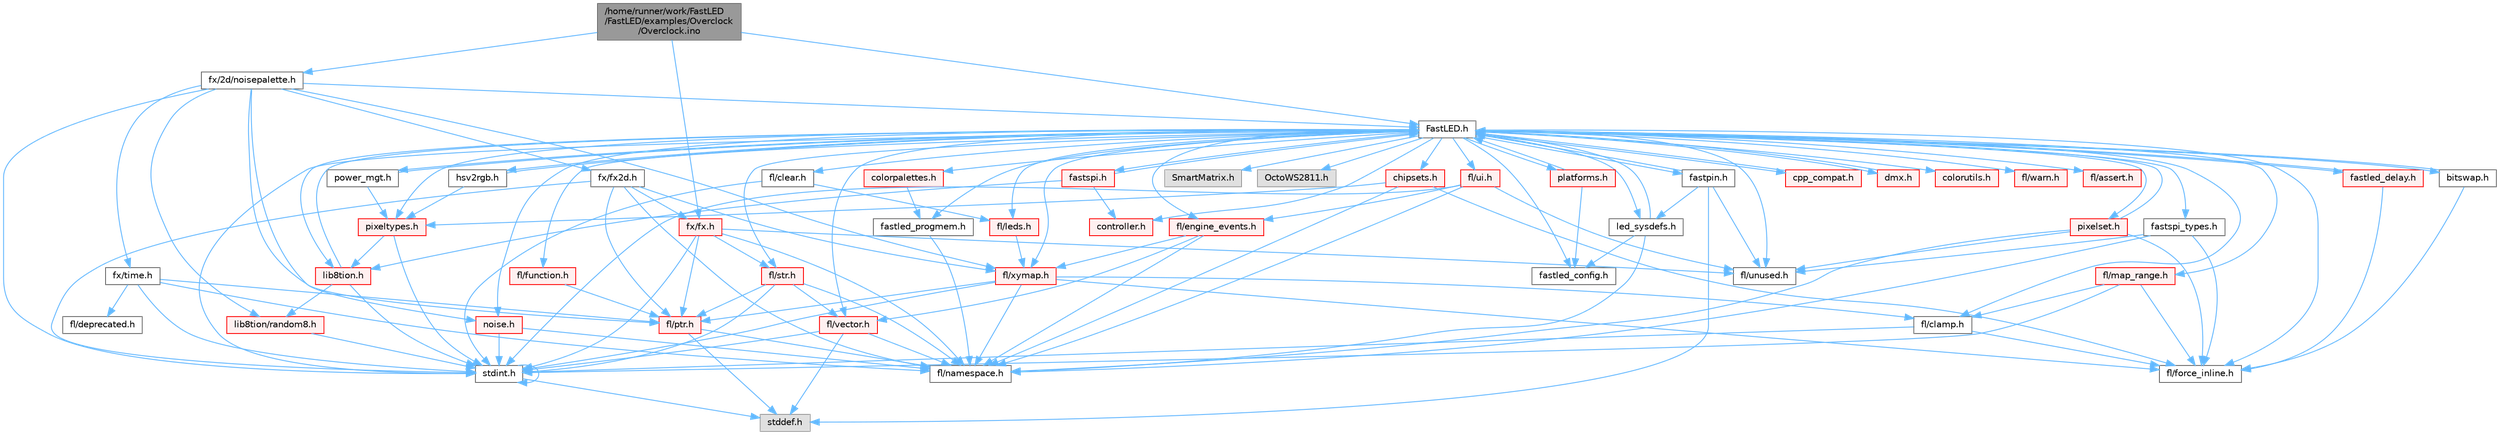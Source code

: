 digraph "/home/runner/work/FastLED/FastLED/examples/Overclock/Overclock.ino"
{
 // INTERACTIVE_SVG=YES
 // LATEX_PDF_SIZE
  bgcolor="transparent";
  edge [fontname=Helvetica,fontsize=10,labelfontname=Helvetica,labelfontsize=10];
  node [fontname=Helvetica,fontsize=10,shape=box,height=0.2,width=0.4];
  Node1 [id="Node000001",label="/home/runner/work/FastLED\l/FastLED/examples/Overclock\l/Overclock.ino",height=0.2,width=0.4,color="gray40", fillcolor="grey60", style="filled", fontcolor="black",tooltip="Demonstrates how to overclock a FastLED setup."];
  Node1 -> Node2 [id="edge1_Node000001_Node000002",color="steelblue1",style="solid",tooltip=" "];
  Node2 [id="Node000002",label="fx/2d/noisepalette.h",height=0.2,width=0.4,color="grey40", fillcolor="white", style="filled",URL="$d6/dc7/noisepalette_8h.html",tooltip="Demonstrates how to mix noise generation with color palettes on a 2D LED matrix."];
  Node2 -> Node3 [id="edge2_Node000002_Node000003",color="steelblue1",style="solid",tooltip=" "];
  Node3 [id="Node000003",label="stdint.h",height=0.2,width=0.4,color="grey40", fillcolor="white", style="filled",URL="$df/dd8/stdint_8h.html",tooltip=" "];
  Node3 -> Node4 [id="edge3_Node000003_Node000004",color="steelblue1",style="solid",tooltip=" "];
  Node4 [id="Node000004",label="stddef.h",height=0.2,width=0.4,color="grey60", fillcolor="#E0E0E0", style="filled",tooltip=" "];
  Node3 -> Node3 [id="edge4_Node000003_Node000003",color="steelblue1",style="solid",tooltip=" "];
  Node2 -> Node5 [id="edge5_Node000002_Node000005",color="steelblue1",style="solid",tooltip=" "];
  Node5 [id="Node000005",label="FastLED.h",height=0.2,width=0.4,color="grey40", fillcolor="white", style="filled",URL="$db/d97/_fast_l_e_d_8h.html",tooltip="central include file for FastLED, defines the CFastLED class/object"];
  Node5 -> Node3 [id="edge6_Node000005_Node000003",color="steelblue1",style="solid",tooltip=" "];
  Node5 -> Node6 [id="edge7_Node000005_Node000006",color="steelblue1",style="solid",tooltip=" "];
  Node6 [id="Node000006",label="SmartMatrix.h",height=0.2,width=0.4,color="grey60", fillcolor="#E0E0E0", style="filled",tooltip=" "];
  Node5 -> Node7 [id="edge8_Node000005_Node000007",color="steelblue1",style="solid",tooltip=" "];
  Node7 [id="Node000007",label="OctoWS2811.h",height=0.2,width=0.4,color="grey60", fillcolor="#E0E0E0", style="filled",tooltip=" "];
  Node5 -> Node8 [id="edge9_Node000005_Node000008",color="steelblue1",style="solid",tooltip=" "];
  Node8 [id="Node000008",label="fl/force_inline.h",height=0.2,width=0.4,color="grey40", fillcolor="white", style="filled",URL="$d4/d64/force__inline_8h.html",tooltip=" "];
  Node5 -> Node9 [id="edge10_Node000005_Node000009",color="steelblue1",style="solid",tooltip=" "];
  Node9 [id="Node000009",label="cpp_compat.h",height=0.2,width=0.4,color="red", fillcolor="#FFF0F0", style="filled",URL="$d9/d13/cpp__compat_8h.html",tooltip="Compatibility functions based on C++ version."];
  Node9 -> Node5 [id="edge11_Node000009_Node000005",color="steelblue1",style="solid",tooltip=" "];
  Node5 -> Node11 [id="edge12_Node000005_Node000011",color="steelblue1",style="solid",tooltip=" "];
  Node11 [id="Node000011",label="fastled_config.h",height=0.2,width=0.4,color="grey40", fillcolor="white", style="filled",URL="$d5/d11/fastled__config_8h.html",tooltip="Contains definitions that can be used to configure FastLED at compile time."];
  Node5 -> Node12 [id="edge13_Node000005_Node000012",color="steelblue1",style="solid",tooltip=" "];
  Node12 [id="Node000012",label="led_sysdefs.h",height=0.2,width=0.4,color="grey40", fillcolor="white", style="filled",URL="$d9/d3e/led__sysdefs_8h.html",tooltip="Determines which platform system definitions to include."];
  Node12 -> Node5 [id="edge14_Node000012_Node000005",color="steelblue1",style="solid",tooltip=" "];
  Node12 -> Node11 [id="edge15_Node000012_Node000011",color="steelblue1",style="solid",tooltip=" "];
  Node12 -> Node13 [id="edge16_Node000012_Node000013",color="steelblue1",style="solid",tooltip=" "];
  Node13 [id="Node000013",label="fl/namespace.h",height=0.2,width=0.4,color="grey40", fillcolor="white", style="filled",URL="$df/d2a/namespace_8h.html",tooltip="Implements the FastLED namespace macros."];
  Node5 -> Node14 [id="edge17_Node000005_Node000014",color="steelblue1",style="solid",tooltip=" "];
  Node14 [id="Node000014",label="fastled_delay.h",height=0.2,width=0.4,color="red", fillcolor="#FFF0F0", style="filled",URL="$d0/da8/fastled__delay_8h.html",tooltip="Utility functions and classes for managing delay cycles."];
  Node14 -> Node5 [id="edge18_Node000014_Node000005",color="steelblue1",style="solid",tooltip=" "];
  Node14 -> Node8 [id="edge19_Node000014_Node000008",color="steelblue1",style="solid",tooltip=" "];
  Node5 -> Node16 [id="edge20_Node000005_Node000016",color="steelblue1",style="solid",tooltip=" "];
  Node16 [id="Node000016",label="bitswap.h",height=0.2,width=0.4,color="grey40", fillcolor="white", style="filled",URL="$de/ded/bitswap_8h.html",tooltip="Functions for doing a rotation of bits/bytes used by parallel output."];
  Node16 -> Node5 [id="edge21_Node000016_Node000005",color="steelblue1",style="solid",tooltip=" "];
  Node16 -> Node8 [id="edge22_Node000016_Node000008",color="steelblue1",style="solid",tooltip=" "];
  Node5 -> Node17 [id="edge23_Node000005_Node000017",color="steelblue1",style="solid",tooltip=" "];
  Node17 [id="Node000017",label="controller.h",height=0.2,width=0.4,color="red", fillcolor="#FFF0F0", style="filled",URL="$d2/dd9/controller_8h.html",tooltip="deprecated: base definitions used by led controllers for writing out led data"];
  Node5 -> Node69 [id="edge24_Node000005_Node000069",color="steelblue1",style="solid",tooltip=" "];
  Node69 [id="Node000069",label="fastpin.h",height=0.2,width=0.4,color="grey40", fillcolor="white", style="filled",URL="$db/d65/fastpin_8h.html",tooltip="Class base definitions for defining fast pin access."];
  Node69 -> Node5 [id="edge25_Node000069_Node000005",color="steelblue1",style="solid",tooltip=" "];
  Node69 -> Node12 [id="edge26_Node000069_Node000012",color="steelblue1",style="solid",tooltip=" "];
  Node69 -> Node4 [id="edge27_Node000069_Node000004",color="steelblue1",style="solid",tooltip=" "];
  Node69 -> Node56 [id="edge28_Node000069_Node000056",color="steelblue1",style="solid",tooltip=" "];
  Node56 [id="Node000056",label="fl/unused.h",height=0.2,width=0.4,color="grey40", fillcolor="white", style="filled",URL="$d8/d4b/unused_8h.html",tooltip=" "];
  Node5 -> Node70 [id="edge29_Node000005_Node000070",color="steelblue1",style="solid",tooltip=" "];
  Node70 [id="Node000070",label="fastspi_types.h",height=0.2,width=0.4,color="grey40", fillcolor="white", style="filled",URL="$d2/ddb/fastspi__types_8h.html",tooltip="Data types and constants used by SPI interfaces."];
  Node70 -> Node8 [id="edge30_Node000070_Node000008",color="steelblue1",style="solid",tooltip=" "];
  Node70 -> Node13 [id="edge31_Node000070_Node000013",color="steelblue1",style="solid",tooltip=" "];
  Node70 -> Node56 [id="edge32_Node000070_Node000056",color="steelblue1",style="solid",tooltip=" "];
  Node5 -> Node71 [id="edge33_Node000005_Node000071",color="steelblue1",style="solid",tooltip=" "];
  Node71 [id="Node000071",label="dmx.h",height=0.2,width=0.4,color="red", fillcolor="#FFF0F0", style="filled",URL="$d3/de1/dmx_8h.html",tooltip="Defines the DMX512-based LED controllers."];
  Node71 -> Node5 [id="edge34_Node000071_Node000005",color="steelblue1",style="solid",tooltip=" "];
  Node5 -> Node74 [id="edge35_Node000005_Node000074",color="steelblue1",style="solid",tooltip=" "];
  Node74 [id="Node000074",label="platforms.h",height=0.2,width=0.4,color="red", fillcolor="#FFF0F0", style="filled",URL="$da/dc9/platforms_8h.html",tooltip="Determines which platforms headers to include."];
  Node74 -> Node5 [id="edge36_Node000074_Node000005",color="steelblue1",style="solid",tooltip=" "];
  Node74 -> Node11 [id="edge37_Node000074_Node000011",color="steelblue1",style="solid",tooltip=" "];
  Node5 -> Node76 [id="edge38_Node000005_Node000076",color="steelblue1",style="solid",tooltip=" "];
  Node76 [id="Node000076",label="fastled_progmem.h",height=0.2,width=0.4,color="grey40", fillcolor="white", style="filled",URL="$df/dab/fastled__progmem_8h.html",tooltip="Wrapper definitions to allow seamless use of PROGMEM in environments that have it."];
  Node76 -> Node13 [id="edge39_Node000076_Node000013",color="steelblue1",style="solid",tooltip=" "];
  Node5 -> Node20 [id="edge40_Node000005_Node000020",color="steelblue1",style="solid",tooltip=" "];
  Node20 [id="Node000020",label="lib8tion.h",height=0.2,width=0.4,color="red", fillcolor="#FFF0F0", style="filled",URL="$df/da5/lib8tion_8h.html",tooltip="Fast, efficient 8-bit math functions specifically designed for high-performance LED programming."];
  Node20 -> Node5 [id="edge41_Node000020_Node000005",color="steelblue1",style="solid",tooltip=" "];
  Node20 -> Node3 [id="edge42_Node000020_Node000003",color="steelblue1",style="solid",tooltip=" "];
  Node20 -> Node46 [id="edge43_Node000020_Node000046",color="steelblue1",style="solid",tooltip=" "];
  Node46 [id="Node000046",label="lib8tion/random8.h",height=0.2,width=0.4,color="red", fillcolor="#FFF0F0", style="filled",URL="$d9/dfa/random8_8h.html",tooltip="Fast, efficient random number generators specifically designed for high-performance LED programming."];
  Node46 -> Node3 [id="edge44_Node000046_Node000003",color="steelblue1",style="solid",tooltip=" "];
  Node5 -> Node19 [id="edge45_Node000005_Node000019",color="steelblue1",style="solid",tooltip=" "];
  Node19 [id="Node000019",label="pixeltypes.h",height=0.2,width=0.4,color="red", fillcolor="#FFF0F0", style="filled",URL="$d2/dba/pixeltypes_8h.html",tooltip="Includes defintions for RGB and HSV pixels."];
  Node19 -> Node3 [id="edge46_Node000019_Node000003",color="steelblue1",style="solid",tooltip=" "];
  Node19 -> Node20 [id="edge47_Node000019_Node000020",color="steelblue1",style="solid",tooltip=" "];
  Node5 -> Node77 [id="edge48_Node000005_Node000077",color="steelblue1",style="solid",tooltip=" "];
  Node77 [id="Node000077",label="hsv2rgb.h",height=0.2,width=0.4,color="grey40", fillcolor="white", style="filled",URL="$de/d9a/hsv2rgb_8h.html",tooltip="Functions to convert from the HSV colorspace to the RGB colorspace."];
  Node77 -> Node5 [id="edge49_Node000077_Node000005",color="steelblue1",style="solid",tooltip=" "];
  Node77 -> Node19 [id="edge50_Node000077_Node000019",color="steelblue1",style="solid",tooltip=" "];
  Node5 -> Node78 [id="edge51_Node000005_Node000078",color="steelblue1",style="solid",tooltip=" "];
  Node78 [id="Node000078",label="colorutils.h",height=0.2,width=0.4,color="red", fillcolor="#FFF0F0", style="filled",URL="$d1/dfb/colorutils_8h.html",tooltip=" "];
  Node5 -> Node84 [id="edge52_Node000005_Node000084",color="steelblue1",style="solid",tooltip=" "];
  Node84 [id="Node000084",label="pixelset.h",height=0.2,width=0.4,color="red", fillcolor="#FFF0F0", style="filled",URL="$d4/d46/pixelset_8h.html",tooltip="Declares classes for managing logical groups of LEDs."];
  Node84 -> Node8 [id="edge53_Node000084_Node000008",color="steelblue1",style="solid",tooltip=" "];
  Node84 -> Node13 [id="edge54_Node000084_Node000013",color="steelblue1",style="solid",tooltip=" "];
  Node84 -> Node56 [id="edge55_Node000084_Node000056",color="steelblue1",style="solid",tooltip=" "];
  Node84 -> Node5 [id="edge56_Node000084_Node000005",color="steelblue1",style="solid",tooltip=" "];
  Node5 -> Node86 [id="edge57_Node000005_Node000086",color="steelblue1",style="solid",tooltip=" "];
  Node86 [id="Node000086",label="colorpalettes.h",height=0.2,width=0.4,color="red", fillcolor="#FFF0F0", style="filled",URL="$dc/dcc/colorpalettes_8h.html",tooltip="Declarations for the predefined color palettes supplied by FastLED."];
  Node86 -> Node76 [id="edge58_Node000086_Node000076",color="steelblue1",style="solid",tooltip=" "];
  Node5 -> Node87 [id="edge59_Node000005_Node000087",color="steelblue1",style="solid",tooltip=" "];
  Node87 [id="Node000087",label="noise.h",height=0.2,width=0.4,color="red", fillcolor="#FFF0F0", style="filled",URL="$d1/d31/noise_8h.html",tooltip="Functions to generate and fill arrays with noise."];
  Node87 -> Node3 [id="edge60_Node000087_Node000003",color="steelblue1",style="solid",tooltip=" "];
  Node87 -> Node13 [id="edge61_Node000087_Node000013",color="steelblue1",style="solid",tooltip=" "];
  Node5 -> Node88 [id="edge62_Node000005_Node000088",color="steelblue1",style="solid",tooltip=" "];
  Node88 [id="Node000088",label="power_mgt.h",height=0.2,width=0.4,color="grey40", fillcolor="white", style="filled",URL="$dc/d5b/power__mgt_8h.html",tooltip="Functions to limit the power used by FastLED."];
  Node88 -> Node5 [id="edge63_Node000088_Node000005",color="steelblue1",style="solid",tooltip=" "];
  Node88 -> Node19 [id="edge64_Node000088_Node000019",color="steelblue1",style="solid",tooltip=" "];
  Node5 -> Node89 [id="edge65_Node000005_Node000089",color="steelblue1",style="solid",tooltip=" "];
  Node89 [id="Node000089",label="fastspi.h",height=0.2,width=0.4,color="red", fillcolor="#FFF0F0", style="filled",URL="$d6/ddc/fastspi_8h.html",tooltip="Serial peripheral interface (SPI) definitions per platform."];
  Node89 -> Node5 [id="edge66_Node000089_Node000005",color="steelblue1",style="solid",tooltip=" "];
  Node89 -> Node17 [id="edge67_Node000089_Node000017",color="steelblue1",style="solid",tooltip=" "];
  Node89 -> Node20 [id="edge68_Node000089_Node000020",color="steelblue1",style="solid",tooltip=" "];
  Node5 -> Node91 [id="edge69_Node000005_Node000091",color="steelblue1",style="solid",tooltip=" "];
  Node91 [id="Node000091",label="chipsets.h",height=0.2,width=0.4,color="red", fillcolor="#FFF0F0", style="filled",URL="$db/d66/chipsets_8h.html",tooltip="Contains the bulk of the definitions for the various LED chipsets supported."];
  Node91 -> Node19 [id="edge70_Node000091_Node000019",color="steelblue1",style="solid",tooltip=" "];
  Node91 -> Node8 [id="edge71_Node000091_Node000008",color="steelblue1",style="solid",tooltip=" "];
  Node91 -> Node13 [id="edge72_Node000091_Node000013",color="steelblue1",style="solid",tooltip=" "];
  Node5 -> Node57 [id="edge73_Node000005_Node000057",color="steelblue1",style="solid",tooltip=" "];
  Node57 [id="Node000057",label="fl/engine_events.h",height=0.2,width=0.4,color="red", fillcolor="#FFF0F0", style="filled",URL="$db/dc0/engine__events_8h.html",tooltip=" "];
  Node57 -> Node13 [id="edge74_Node000057_Node000013",color="steelblue1",style="solid",tooltip=" "];
  Node57 -> Node36 [id="edge75_Node000057_Node000036",color="steelblue1",style="solid",tooltip=" "];
  Node36 [id="Node000036",label="fl/vector.h",height=0.2,width=0.4,color="red", fillcolor="#FFF0F0", style="filled",URL="$d6/d68/vector_8h.html",tooltip=" "];
  Node36 -> Node4 [id="edge76_Node000036_Node000004",color="steelblue1",style="solid",tooltip=" "];
  Node36 -> Node3 [id="edge77_Node000036_Node000003",color="steelblue1",style="solid",tooltip=" "];
  Node36 -> Node13 [id="edge78_Node000036_Node000013",color="steelblue1",style="solid",tooltip=" "];
  Node57 -> Node66 [id="edge79_Node000057_Node000066",color="steelblue1",style="solid",tooltip=" "];
  Node66 [id="Node000066",label="fl/xymap.h",height=0.2,width=0.4,color="red", fillcolor="#FFF0F0", style="filled",URL="$da/d61/xymap_8h.html",tooltip=" "];
  Node66 -> Node3 [id="edge80_Node000066_Node000003",color="steelblue1",style="solid",tooltip=" "];
  Node66 -> Node29 [id="edge81_Node000066_Node000029",color="steelblue1",style="solid",tooltip=" "];
  Node29 [id="Node000029",label="fl/clamp.h",height=0.2,width=0.4,color="grey40", fillcolor="white", style="filled",URL="$d6/dd3/clamp_8h.html",tooltip=" "];
  Node29 -> Node3 [id="edge82_Node000029_Node000003",color="steelblue1",style="solid",tooltip=" "];
  Node29 -> Node8 [id="edge83_Node000029_Node000008",color="steelblue1",style="solid",tooltip=" "];
  Node66 -> Node8 [id="edge84_Node000066_Node000008",color="steelblue1",style="solid",tooltip=" "];
  Node66 -> Node13 [id="edge85_Node000066_Node000013",color="steelblue1",style="solid",tooltip=" "];
  Node66 -> Node32 [id="edge86_Node000066_Node000032",color="steelblue1",style="solid",tooltip=" "];
  Node32 [id="Node000032",label="fl/ptr.h",height=0.2,width=0.4,color="red", fillcolor="#FFF0F0", style="filled",URL="$dd/d98/ptr_8h.html",tooltip=" "];
  Node32 -> Node4 [id="edge87_Node000032_Node000004",color="steelblue1",style="solid",tooltip=" "];
  Node32 -> Node13 [id="edge88_Node000032_Node000013",color="steelblue1",style="solid",tooltip=" "];
  Node5 -> Node92 [id="edge89_Node000005_Node000092",color="steelblue1",style="solid",tooltip=" "];
  Node92 [id="Node000092",label="fl/leds.h",height=0.2,width=0.4,color="red", fillcolor="#FFF0F0", style="filled",URL="$da/d78/leds_8h.html",tooltip=" "];
  Node92 -> Node66 [id="edge90_Node000092_Node000066",color="steelblue1",style="solid",tooltip=" "];
  Node5 -> Node26 [id="edge91_Node000005_Node000026",color="steelblue1",style="solid",tooltip=" "];
  Node26 [id="Node000026",label="fl/str.h",height=0.2,width=0.4,color="red", fillcolor="#FFF0F0", style="filled",URL="$d1/d93/str_8h.html",tooltip=" "];
  Node26 -> Node3 [id="edge92_Node000026_Node000003",color="steelblue1",style="solid",tooltip=" "];
  Node26 -> Node13 [id="edge93_Node000026_Node000013",color="steelblue1",style="solid",tooltip=" "];
  Node26 -> Node32 [id="edge94_Node000026_Node000032",color="steelblue1",style="solid",tooltip=" "];
  Node26 -> Node36 [id="edge95_Node000026_Node000036",color="steelblue1",style="solid",tooltip=" "];
  Node5 -> Node66 [id="edge96_Node000005_Node000066",color="steelblue1",style="solid",tooltip=" "];
  Node5 -> Node29 [id="edge97_Node000005_Node000029",color="steelblue1",style="solid",tooltip=" "];
  Node5 -> Node30 [id="edge98_Node000005_Node000030",color="steelblue1",style="solid",tooltip=" "];
  Node30 [id="Node000030",label="fl/map_range.h",height=0.2,width=0.4,color="red", fillcolor="#FFF0F0", style="filled",URL="$d1/d47/map__range_8h.html",tooltip=" "];
  Node30 -> Node3 [id="edge99_Node000030_Node000003",color="steelblue1",style="solid",tooltip=" "];
  Node30 -> Node29 [id="edge100_Node000030_Node000029",color="steelblue1",style="solid",tooltip=" "];
  Node30 -> Node8 [id="edge101_Node000030_Node000008",color="steelblue1",style="solid",tooltip=" "];
  Node5 -> Node93 [id="edge102_Node000005_Node000093",color="steelblue1",style="solid",tooltip=" "];
  Node93 [id="Node000093",label="fl/warn.h",height=0.2,width=0.4,color="red", fillcolor="#FFF0F0", style="filled",URL="$de/d77/warn_8h.html",tooltip=" "];
  Node5 -> Node62 [id="edge103_Node000005_Node000062",color="steelblue1",style="solid",tooltip=" "];
  Node62 [id="Node000062",label="fl/assert.h",height=0.2,width=0.4,color="red", fillcolor="#FFF0F0", style="filled",URL="$dc/da7/assert_8h.html",tooltip=" "];
  Node5 -> Node56 [id="edge104_Node000005_Node000056",color="steelblue1",style="solid",tooltip=" "];
  Node5 -> Node36 [id="edge105_Node000005_Node000036",color="steelblue1",style="solid",tooltip=" "];
  Node5 -> Node96 [id="edge106_Node000005_Node000096",color="steelblue1",style="solid",tooltip=" "];
  Node96 [id="Node000096",label="fl/function.h",height=0.2,width=0.4,color="red", fillcolor="#FFF0F0", style="filled",URL="$dd/d67/function_8h.html",tooltip=" "];
  Node96 -> Node32 [id="edge107_Node000096_Node000032",color="steelblue1",style="solid",tooltip=" "];
  Node5 -> Node97 [id="edge108_Node000005_Node000097",color="steelblue1",style="solid",tooltip=" "];
  Node97 [id="Node000097",label="fl/clear.h",height=0.2,width=0.4,color="grey40", fillcolor="white", style="filled",URL="$df/db0/clear_8h.html",tooltip=" "];
  Node97 -> Node92 [id="edge109_Node000097_Node000092",color="steelblue1",style="solid",tooltip=" "];
  Node97 -> Node3 [id="edge110_Node000097_Node000003",color="steelblue1",style="solid",tooltip=" "];
  Node5 -> Node98 [id="edge111_Node000005_Node000098",color="steelblue1",style="solid",tooltip=" "];
  Node98 [id="Node000098",label="fl/ui.h",height=0.2,width=0.4,color="red", fillcolor="#FFF0F0", style="filled",URL="$d9/d3b/ui_8h.html",tooltip=" "];
  Node98 -> Node3 [id="edge112_Node000098_Node000003",color="steelblue1",style="solid",tooltip=" "];
  Node98 -> Node57 [id="edge113_Node000098_Node000057",color="steelblue1",style="solid",tooltip=" "];
  Node98 -> Node13 [id="edge114_Node000098_Node000013",color="steelblue1",style="solid",tooltip=" "];
  Node98 -> Node56 [id="edge115_Node000098_Node000056",color="steelblue1",style="solid",tooltip=" "];
  Node2 -> Node32 [id="edge116_Node000002_Node000032",color="steelblue1",style="solid",tooltip=" "];
  Node2 -> Node66 [id="edge117_Node000002_Node000066",color="steelblue1",style="solid",tooltip=" "];
  Node2 -> Node105 [id="edge118_Node000002_Node000105",color="steelblue1",style="solid",tooltip=" "];
  Node105 [id="Node000105",label="fx/fx2d.h",height=0.2,width=0.4,color="grey40", fillcolor="white", style="filled",URL="$d9/d43/fx2d_8h.html",tooltip=" "];
  Node105 -> Node3 [id="edge119_Node000105_Node000003",color="steelblue1",style="solid",tooltip=" "];
  Node105 -> Node13 [id="edge120_Node000105_Node000013",color="steelblue1",style="solid",tooltip=" "];
  Node105 -> Node32 [id="edge121_Node000105_Node000032",color="steelblue1",style="solid",tooltip=" "];
  Node105 -> Node66 [id="edge122_Node000105_Node000066",color="steelblue1",style="solid",tooltip=" "];
  Node105 -> Node106 [id="edge123_Node000105_Node000106",color="steelblue1",style="solid",tooltip=" "];
  Node106 [id="Node000106",label="fx/fx.h",height=0.2,width=0.4,color="red", fillcolor="#FFF0F0", style="filled",URL="$d2/d0c/fx_8h.html",tooltip=" "];
  Node106 -> Node3 [id="edge124_Node000106_Node000003",color="steelblue1",style="solid",tooltip=" "];
  Node106 -> Node13 [id="edge125_Node000106_Node000013",color="steelblue1",style="solid",tooltip=" "];
  Node106 -> Node32 [id="edge126_Node000106_Node000032",color="steelblue1",style="solid",tooltip=" "];
  Node106 -> Node26 [id="edge127_Node000106_Node000026",color="steelblue1",style="solid",tooltip=" "];
  Node106 -> Node56 [id="edge128_Node000106_Node000056",color="steelblue1",style="solid",tooltip=" "];
  Node2 -> Node109 [id="edge129_Node000002_Node000109",color="steelblue1",style="solid",tooltip=" "];
  Node109 [id="Node000109",label="fx/time.h",height=0.2,width=0.4,color="grey40", fillcolor="white", style="filled",URL="$de/df7/time_8h.html",tooltip=" "];
  Node109 -> Node3 [id="edge130_Node000109_Node000003",color="steelblue1",style="solid",tooltip=" "];
  Node109 -> Node81 [id="edge131_Node000109_Node000081",color="steelblue1",style="solid",tooltip=" "];
  Node81 [id="Node000081",label="fl/deprecated.h",height=0.2,width=0.4,color="grey40", fillcolor="white", style="filled",URL="$d4/dce/deprecated_8h.html",tooltip=" "];
  Node109 -> Node13 [id="edge132_Node000109_Node000013",color="steelblue1",style="solid",tooltip=" "];
  Node109 -> Node32 [id="edge133_Node000109_Node000032",color="steelblue1",style="solid",tooltip=" "];
  Node2 -> Node46 [id="edge134_Node000002_Node000046",color="steelblue1",style="solid",tooltip=" "];
  Node2 -> Node87 [id="edge135_Node000002_Node000087",color="steelblue1",style="solid",tooltip=" "];
  Node1 -> Node106 [id="edge136_Node000001_Node000106",color="steelblue1",style="solid",tooltip=" "];
  Node1 -> Node5 [id="edge137_Node000001_Node000005",color="steelblue1",style="solid",tooltip=" "];
}
